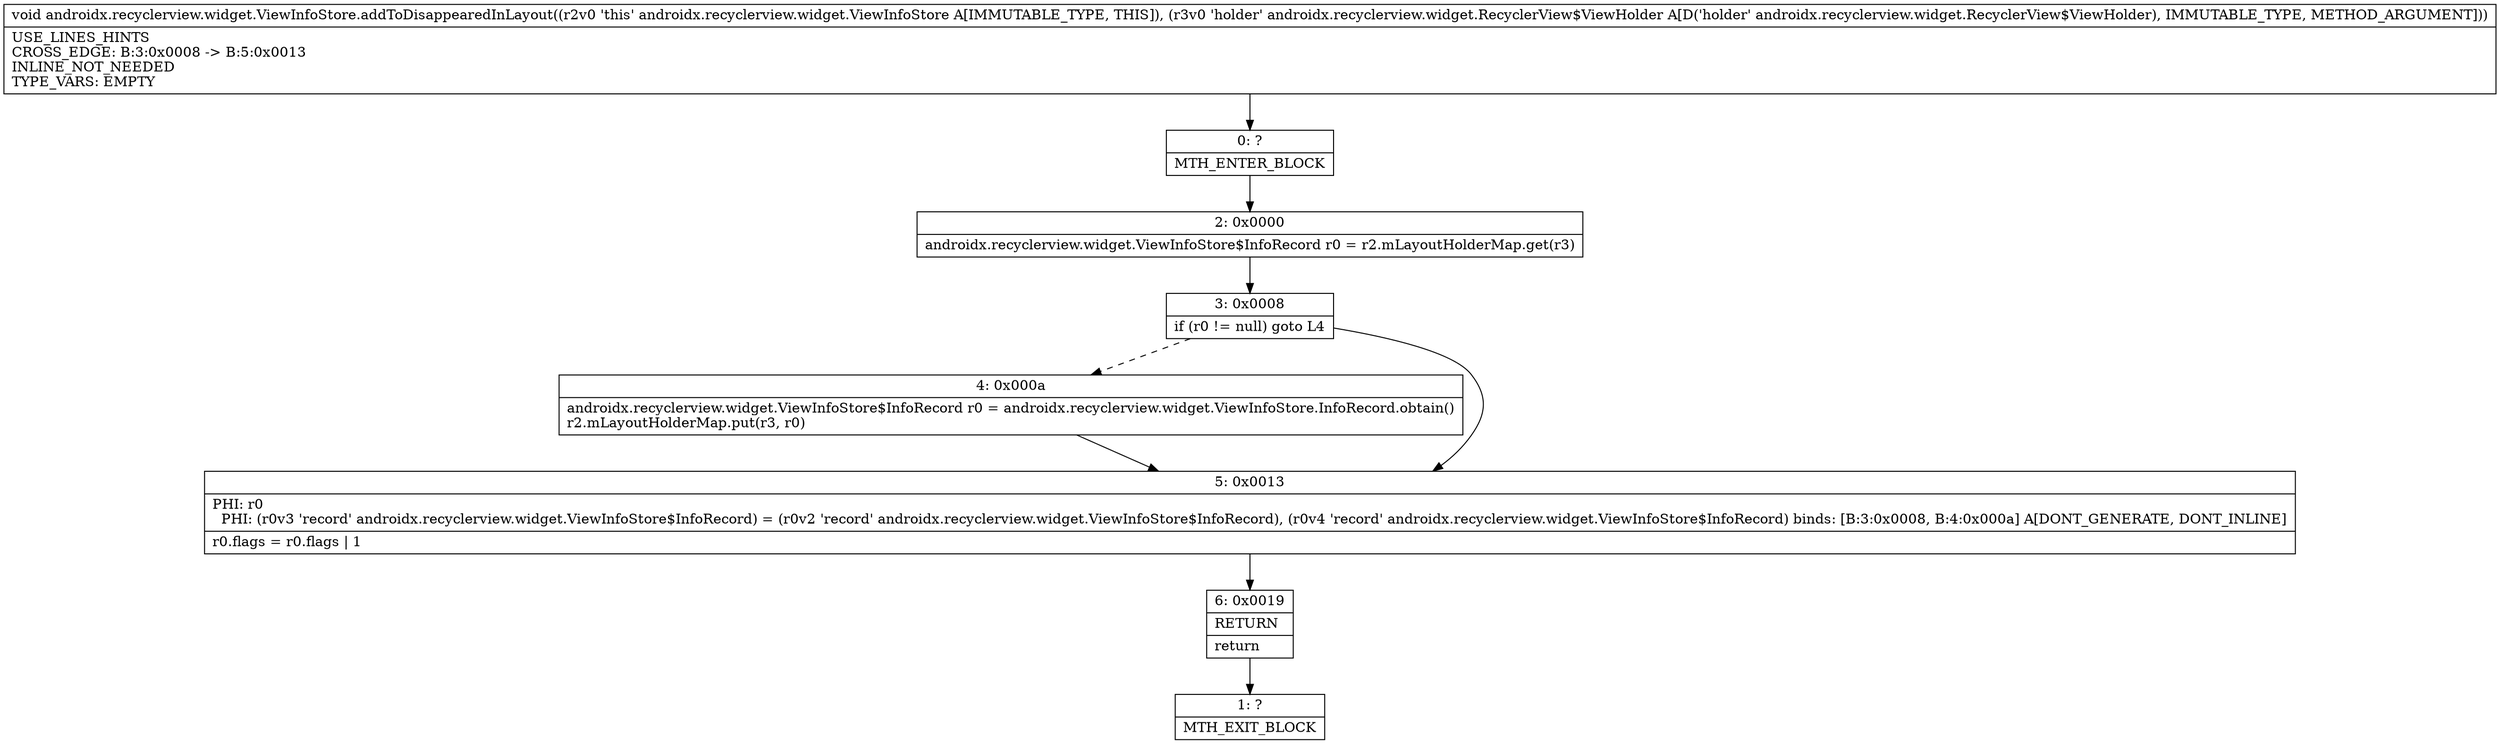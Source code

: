 digraph "CFG forandroidx.recyclerview.widget.ViewInfoStore.addToDisappearedInLayout(Landroidx\/recyclerview\/widget\/RecyclerView$ViewHolder;)V" {
Node_0 [shape=record,label="{0\:\ ?|MTH_ENTER_BLOCK\l}"];
Node_2 [shape=record,label="{2\:\ 0x0000|androidx.recyclerview.widget.ViewInfoStore$InfoRecord r0 = r2.mLayoutHolderMap.get(r3)\l}"];
Node_3 [shape=record,label="{3\:\ 0x0008|if (r0 != null) goto L4\l}"];
Node_4 [shape=record,label="{4\:\ 0x000a|androidx.recyclerview.widget.ViewInfoStore$InfoRecord r0 = androidx.recyclerview.widget.ViewInfoStore.InfoRecord.obtain()\lr2.mLayoutHolderMap.put(r3, r0)\l}"];
Node_5 [shape=record,label="{5\:\ 0x0013|PHI: r0 \l  PHI: (r0v3 'record' androidx.recyclerview.widget.ViewInfoStore$InfoRecord) = (r0v2 'record' androidx.recyclerview.widget.ViewInfoStore$InfoRecord), (r0v4 'record' androidx.recyclerview.widget.ViewInfoStore$InfoRecord) binds: [B:3:0x0008, B:4:0x000a] A[DONT_GENERATE, DONT_INLINE]\l|r0.flags = r0.flags \| 1\l}"];
Node_6 [shape=record,label="{6\:\ 0x0019|RETURN\l|return\l}"];
Node_1 [shape=record,label="{1\:\ ?|MTH_EXIT_BLOCK\l}"];
MethodNode[shape=record,label="{void androidx.recyclerview.widget.ViewInfoStore.addToDisappearedInLayout((r2v0 'this' androidx.recyclerview.widget.ViewInfoStore A[IMMUTABLE_TYPE, THIS]), (r3v0 'holder' androidx.recyclerview.widget.RecyclerView$ViewHolder A[D('holder' androidx.recyclerview.widget.RecyclerView$ViewHolder), IMMUTABLE_TYPE, METHOD_ARGUMENT]))  | USE_LINES_HINTS\lCROSS_EDGE: B:3:0x0008 \-\> B:5:0x0013\lINLINE_NOT_NEEDED\lTYPE_VARS: EMPTY\l}"];
MethodNode -> Node_0;Node_0 -> Node_2;
Node_2 -> Node_3;
Node_3 -> Node_4[style=dashed];
Node_3 -> Node_5;
Node_4 -> Node_5;
Node_5 -> Node_6;
Node_6 -> Node_1;
}


